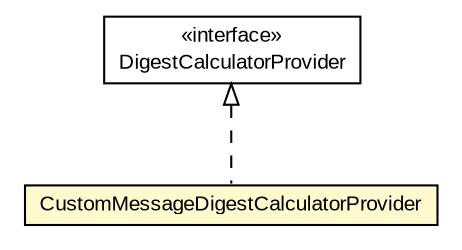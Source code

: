 #!/usr/local/bin/dot
#
# Class diagram 
# Generated by UMLGraph version R5_6-24-gf6e263 (http://www.umlgraph.org/)
#

digraph G {
	edge [fontname="arial",fontsize=10,labelfontname="arial",labelfontsize=10];
	node [fontname="arial",fontsize=10,shape=plaintext];
	nodesep=0.25;
	ranksep=0.5;
	// eu.europa.esig.dss.cades.signature.CustomMessageDigestCalculatorProvider
	c291888 [label=<<table title="eu.europa.esig.dss.cades.signature.CustomMessageDigestCalculatorProvider" border="0" cellborder="1" cellspacing="0" cellpadding="2" port="p" bgcolor="lemonChiffon" href="./CustomMessageDigestCalculatorProvider.html">
		<tr><td><table border="0" cellspacing="0" cellpadding="1">
<tr><td align="center" balign="center"> CustomMessageDigestCalculatorProvider </td></tr>
		</table></td></tr>
		</table>>, URL="./CustomMessageDigestCalculatorProvider.html", fontname="arial", fontcolor="black", fontsize=10.0];
	//eu.europa.esig.dss.cades.signature.CustomMessageDigestCalculatorProvider implements org.bouncycastle.operator.DigestCalculatorProvider
	c292017:p -> c291888:p [dir=back,arrowtail=empty,style=dashed];
	// org.bouncycastle.operator.DigestCalculatorProvider
	c292017 [label=<<table title="org.bouncycastle.operator.DigestCalculatorProvider" border="0" cellborder="1" cellspacing="0" cellpadding="2" port="p" href="http://java.sun.com/j2se/1.4.2/docs/api/org/bouncycastle/operator/DigestCalculatorProvider.html">
		<tr><td><table border="0" cellspacing="0" cellpadding="1">
<tr><td align="center" balign="center"> &#171;interface&#187; </td></tr>
<tr><td align="center" balign="center"> DigestCalculatorProvider </td></tr>
		</table></td></tr>
		</table>>, URL="http://java.sun.com/j2se/1.4.2/docs/api/org/bouncycastle/operator/DigestCalculatorProvider.html", fontname="arial", fontcolor="black", fontsize=10.0];
}

